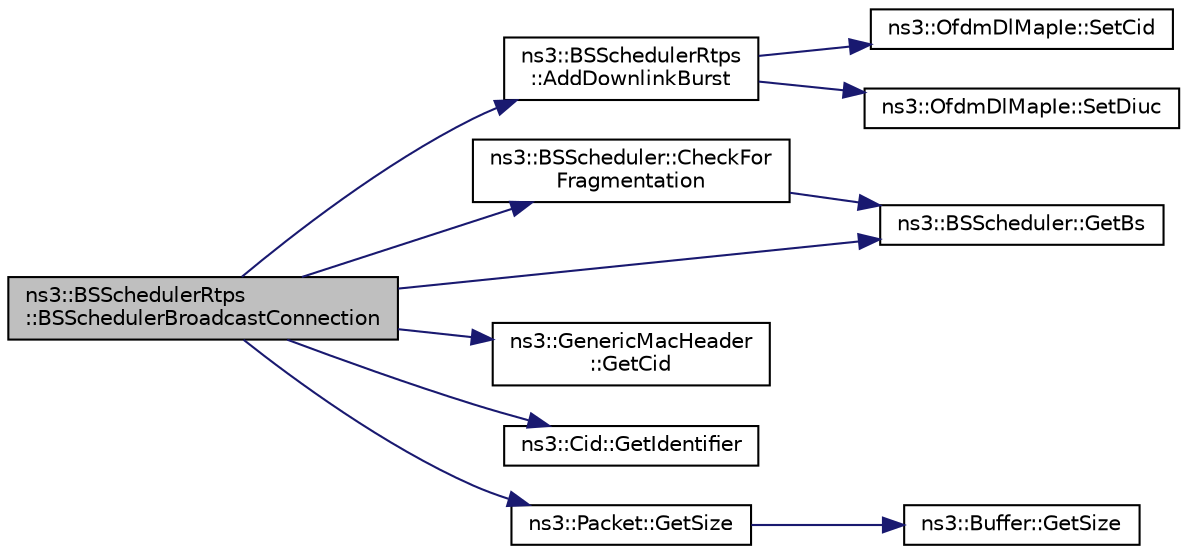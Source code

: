 digraph "ns3::BSSchedulerRtps::BSSchedulerBroadcastConnection"
{
 // LATEX_PDF_SIZE
  edge [fontname="Helvetica",fontsize="10",labelfontname="Helvetica",labelfontsize="10"];
  node [fontname="Helvetica",fontsize="10",shape=record];
  rankdir="LR";
  Node1 [label="ns3::BSSchedulerRtps\l::BSSchedulerBroadcastConnection",height=0.2,width=0.4,color="black", fillcolor="grey75", style="filled", fontcolor="black",tooltip="schedules the broadcast connections"];
  Node1 -> Node2 [color="midnightblue",fontsize="10",style="solid",fontname="Helvetica"];
  Node2 [label="ns3::BSSchedulerRtps\l::AddDownlinkBurst",height=0.2,width=0.4,color="black", fillcolor="white", style="filled",URL="$classns3_1_1_b_s_scheduler_rtps.html#ab58c3772737a8fcd20ec05680253b087",tooltip="This function adds a downlink burst to the list of downlink bursts scheduled for the next downlink su..."];
  Node2 -> Node3 [color="midnightblue",fontsize="10",style="solid",fontname="Helvetica"];
  Node3 [label="ns3::OfdmDlMapIe::SetCid",height=0.2,width=0.4,color="black", fillcolor="white", style="filled",URL="$classns3_1_1_ofdm_dl_map_ie.html#a26e943ec6aaef043f437147656776690",tooltip="Set CID function."];
  Node2 -> Node4 [color="midnightblue",fontsize="10",style="solid",fontname="Helvetica"];
  Node4 [label="ns3::OfdmDlMapIe::SetDiuc",height=0.2,width=0.4,color="black", fillcolor="white", style="filled",URL="$classns3_1_1_ofdm_dl_map_ie.html#a5a15248f4ebcbad45720ff54443d0c8c",tooltip="Set DIUC field."];
  Node1 -> Node5 [color="midnightblue",fontsize="10",style="solid",fontname="Helvetica"];
  Node5 [label="ns3::BSScheduler::CheckFor\lFragmentation",height=0.2,width=0.4,color="black", fillcolor="white", style="filled",URL="$classns3_1_1_b_s_scheduler.html#aedd94450afdda0371fae56e05624bfaf",tooltip="Check if the packet fragmentation is possible for transport connection."];
  Node5 -> Node6 [color="midnightblue",fontsize="10",style="solid",fontname="Helvetica"];
  Node6 [label="ns3::BSScheduler::GetBs",height=0.2,width=0.4,color="black", fillcolor="white", style="filled",URL="$classns3_1_1_b_s_scheduler.html#a8b09065ac8f74cb35446af55128e41c7",tooltip="Get the base station."];
  Node1 -> Node6 [color="midnightblue",fontsize="10",style="solid",fontname="Helvetica"];
  Node1 -> Node7 [color="midnightblue",fontsize="10",style="solid",fontname="Helvetica"];
  Node7 [label="ns3::GenericMacHeader\l::GetCid",height=0.2,width=0.4,color="black", fillcolor="white", style="filled",URL="$classns3_1_1_generic_mac_header.html#afd7e0c0c6d33b5952577fbbf302438c2",tooltip="Get CID field."];
  Node1 -> Node8 [color="midnightblue",fontsize="10",style="solid",fontname="Helvetica"];
  Node8 [label="ns3::Cid::GetIdentifier",height=0.2,width=0.4,color="black", fillcolor="white", style="filled",URL="$classns3_1_1_cid.html#a014930d9e233896eb2c8b44aea430671",tooltip=" "];
  Node1 -> Node9 [color="midnightblue",fontsize="10",style="solid",fontname="Helvetica"];
  Node9 [label="ns3::Packet::GetSize",height=0.2,width=0.4,color="black", fillcolor="white", style="filled",URL="$classns3_1_1_packet.html#afff7cb1ff518ee6dc0d424e10a5ad6ec",tooltip="Returns the the size in bytes of the packet (including the zero-filled initial payload)."];
  Node9 -> Node10 [color="midnightblue",fontsize="10",style="solid",fontname="Helvetica"];
  Node10 [label="ns3::Buffer::GetSize",height=0.2,width=0.4,color="black", fillcolor="white", style="filled",URL="$classns3_1_1_buffer.html#a60c9172d2b102f8856c81b2126c8b209",tooltip=" "];
}
